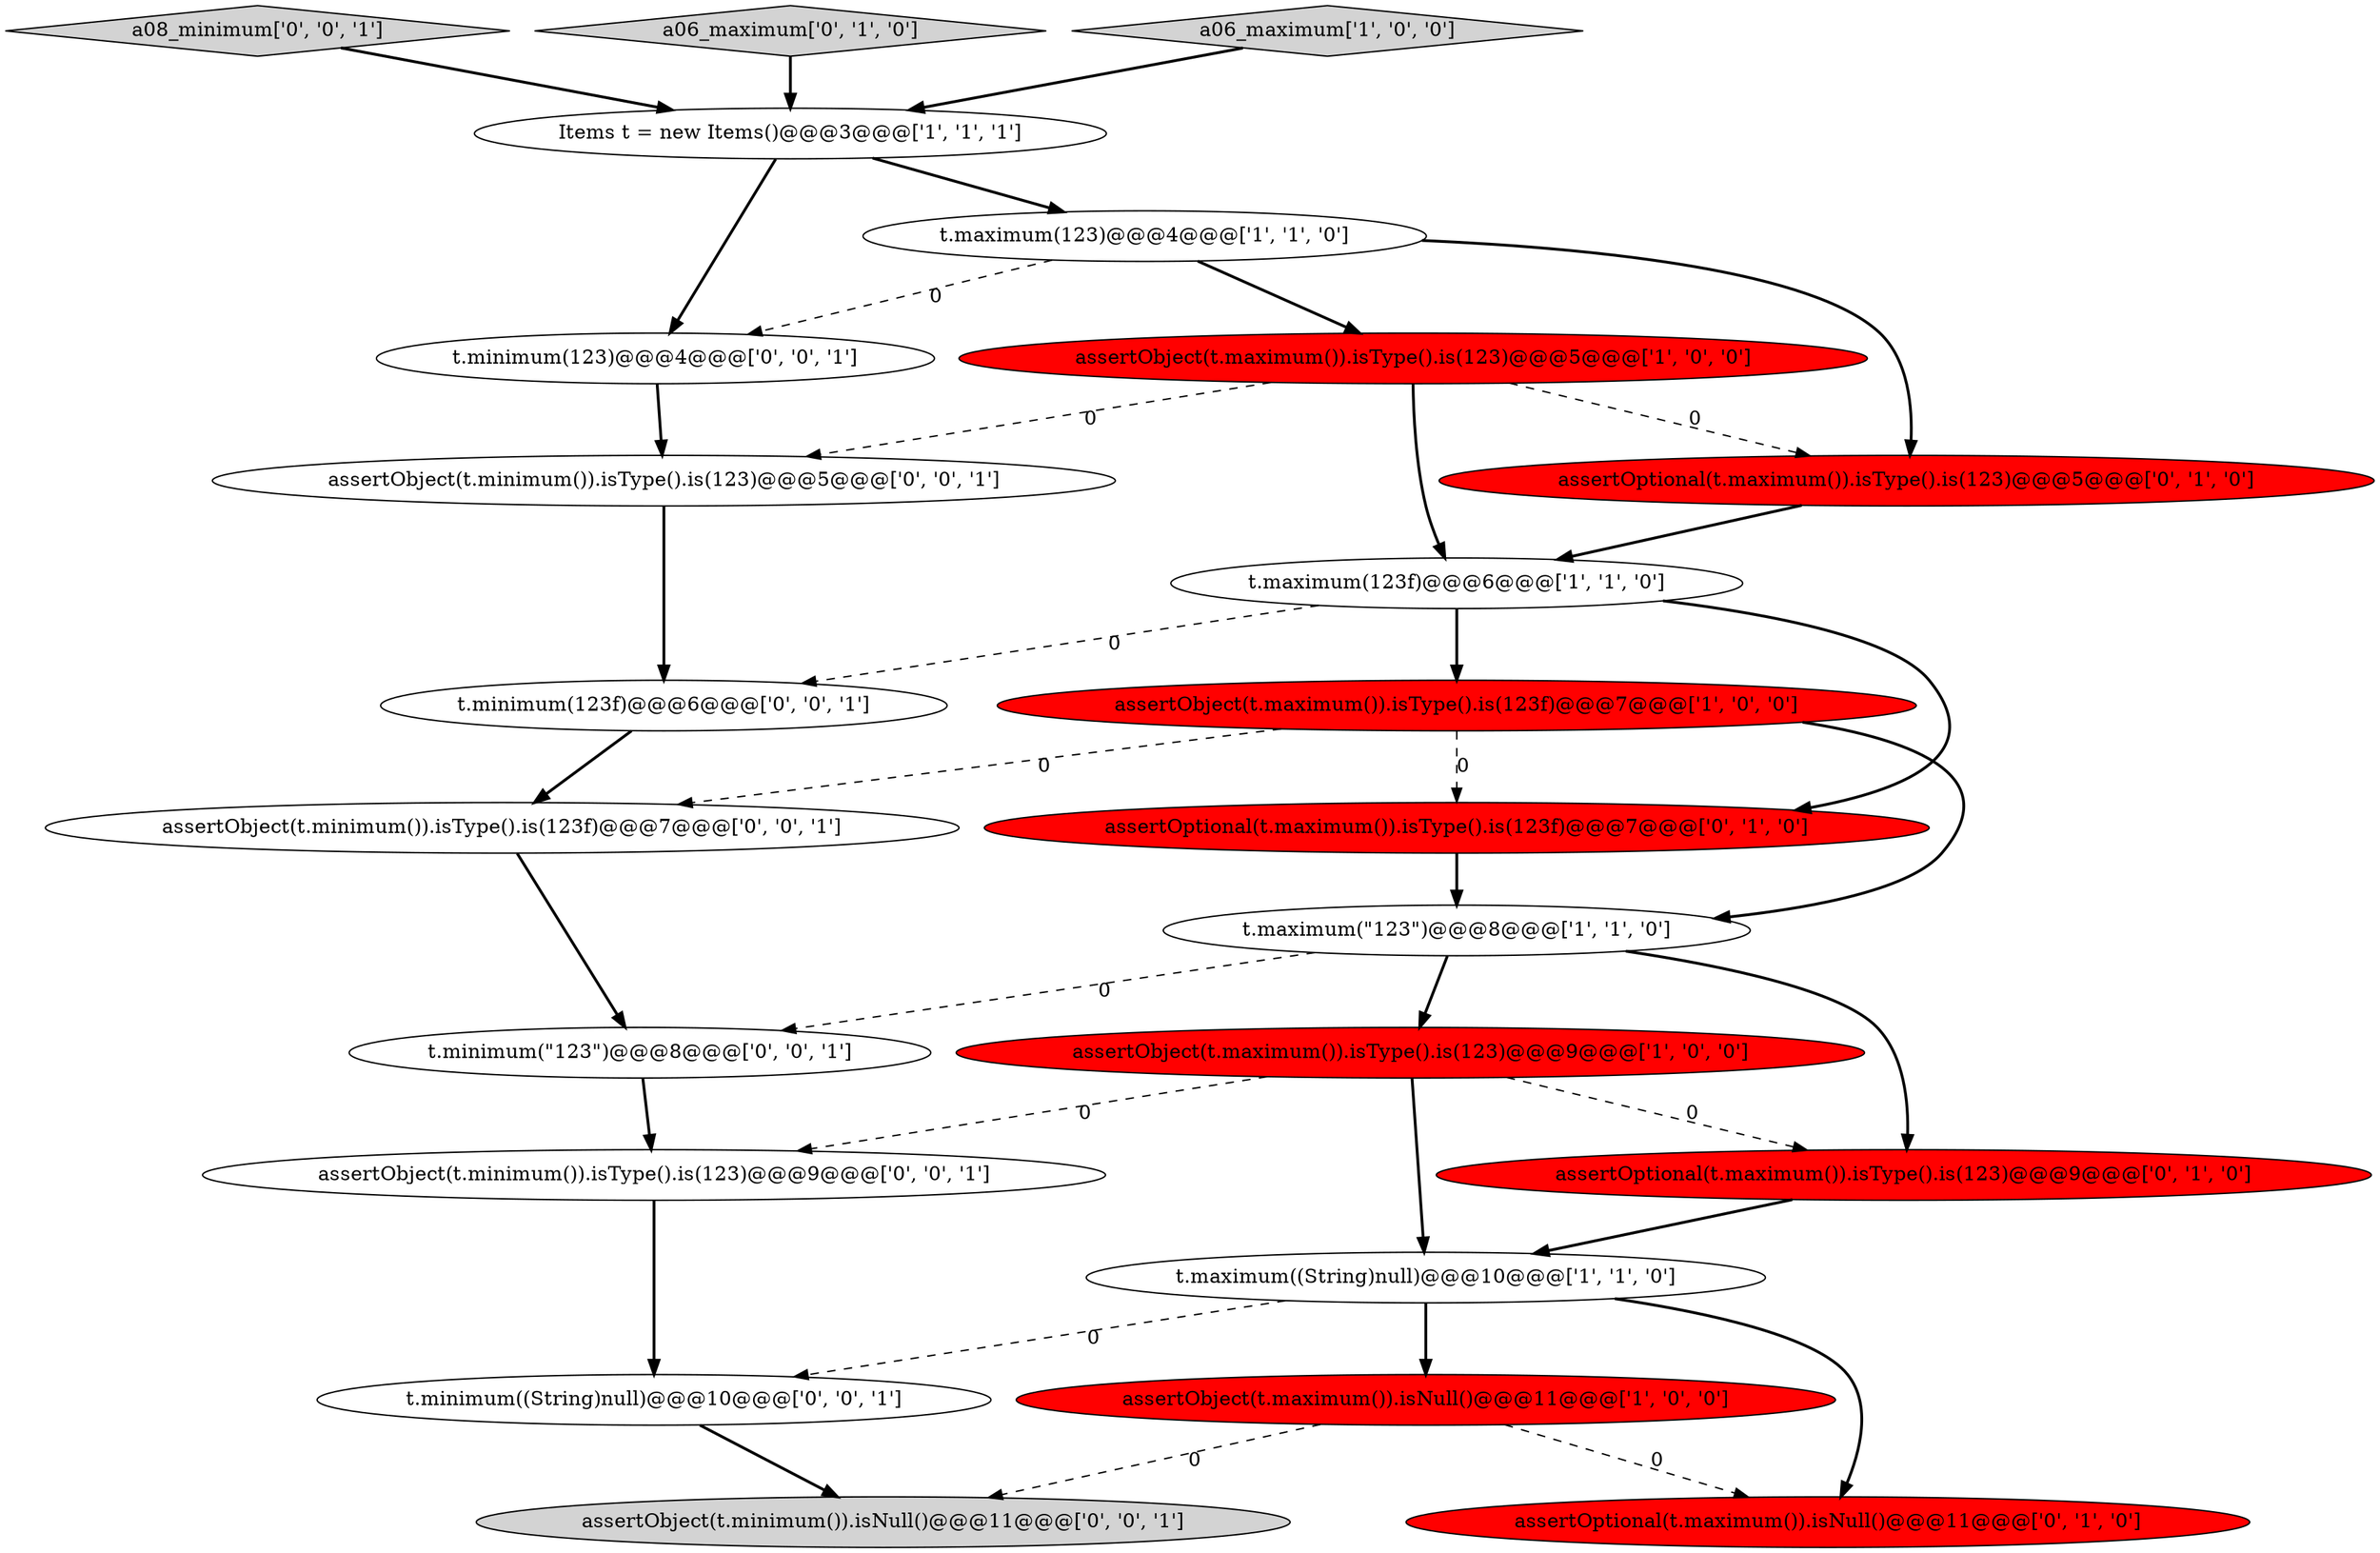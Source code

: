 digraph {
2 [style = filled, label = "t.maximum(\"123\")@@@8@@@['1', '1', '0']", fillcolor = white, shape = ellipse image = "AAA0AAABBB1BBB"];
12 [style = filled, label = "assertOptional(t.maximum()).isType().is(123f)@@@7@@@['0', '1', '0']", fillcolor = red, shape = ellipse image = "AAA1AAABBB2BBB"];
18 [style = filled, label = "a08_minimum['0', '0', '1']", fillcolor = lightgray, shape = diamond image = "AAA0AAABBB3BBB"];
22 [style = filled, label = "t.minimum(123f)@@@6@@@['0', '0', '1']", fillcolor = white, shape = ellipse image = "AAA0AAABBB3BBB"];
4 [style = filled, label = "assertObject(t.maximum()).isType().is(123)@@@5@@@['1', '0', '0']", fillcolor = red, shape = ellipse image = "AAA1AAABBB1BBB"];
20 [style = filled, label = "t.minimum(\"123\")@@@8@@@['0', '0', '1']", fillcolor = white, shape = ellipse image = "AAA0AAABBB3BBB"];
8 [style = filled, label = "t.maximum(123f)@@@6@@@['1', '1', '0']", fillcolor = white, shape = ellipse image = "AAA0AAABBB1BBB"];
15 [style = filled, label = "assertObject(t.minimum()).isNull()@@@11@@@['0', '0', '1']", fillcolor = lightgray, shape = ellipse image = "AAA0AAABBB3BBB"];
17 [style = filled, label = "assertObject(t.minimum()).isType().is(123f)@@@7@@@['0', '0', '1']", fillcolor = white, shape = ellipse image = "AAA0AAABBB3BBB"];
14 [style = filled, label = "assertOptional(t.maximum()).isNull()@@@11@@@['0', '1', '0']", fillcolor = red, shape = ellipse image = "AAA1AAABBB2BBB"];
10 [style = filled, label = "assertOptional(t.maximum()).isType().is(123)@@@5@@@['0', '1', '0']", fillcolor = red, shape = ellipse image = "AAA1AAABBB2BBB"];
3 [style = filled, label = "Items t = new Items()@@@3@@@['1', '1', '1']", fillcolor = white, shape = ellipse image = "AAA0AAABBB1BBB"];
13 [style = filled, label = "a06_maximum['0', '1', '0']", fillcolor = lightgray, shape = diamond image = "AAA0AAABBB2BBB"];
0 [style = filled, label = "assertObject(t.maximum()).isType().is(123f)@@@7@@@['1', '0', '0']", fillcolor = red, shape = ellipse image = "AAA1AAABBB1BBB"];
9 [style = filled, label = "assertObject(t.maximum()).isType().is(123)@@@9@@@['1', '0', '0']", fillcolor = red, shape = ellipse image = "AAA1AAABBB1BBB"];
5 [style = filled, label = "assertObject(t.maximum()).isNull()@@@11@@@['1', '0', '0']", fillcolor = red, shape = ellipse image = "AAA1AAABBB1BBB"];
23 [style = filled, label = "assertObject(t.minimum()).isType().is(123)@@@9@@@['0', '0', '1']", fillcolor = white, shape = ellipse image = "AAA0AAABBB3BBB"];
16 [style = filled, label = "assertObject(t.minimum()).isType().is(123)@@@5@@@['0', '0', '1']", fillcolor = white, shape = ellipse image = "AAA0AAABBB3BBB"];
1 [style = filled, label = "a06_maximum['1', '0', '0']", fillcolor = lightgray, shape = diamond image = "AAA0AAABBB1BBB"];
19 [style = filled, label = "t.minimum((String)null)@@@10@@@['0', '0', '1']", fillcolor = white, shape = ellipse image = "AAA0AAABBB3BBB"];
11 [style = filled, label = "assertOptional(t.maximum()).isType().is(123)@@@9@@@['0', '1', '0']", fillcolor = red, shape = ellipse image = "AAA1AAABBB2BBB"];
7 [style = filled, label = "t.maximum((String)null)@@@10@@@['1', '1', '0']", fillcolor = white, shape = ellipse image = "AAA0AAABBB1BBB"];
21 [style = filled, label = "t.minimum(123)@@@4@@@['0', '0', '1']", fillcolor = white, shape = ellipse image = "AAA0AAABBB3BBB"];
6 [style = filled, label = "t.maximum(123)@@@4@@@['1', '1', '0']", fillcolor = white, shape = ellipse image = "AAA0AAABBB1BBB"];
6->21 [style = dashed, label="0"];
18->3 [style = bold, label=""];
5->14 [style = dashed, label="0"];
2->20 [style = dashed, label="0"];
4->16 [style = dashed, label="0"];
0->2 [style = bold, label=""];
1->3 [style = bold, label=""];
3->6 [style = bold, label=""];
2->9 [style = bold, label=""];
0->12 [style = dashed, label="0"];
9->7 [style = bold, label=""];
16->22 [style = bold, label=""];
0->17 [style = dashed, label="0"];
9->23 [style = dashed, label="0"];
7->14 [style = bold, label=""];
8->0 [style = bold, label=""];
8->22 [style = dashed, label="0"];
6->4 [style = bold, label=""];
12->2 [style = bold, label=""];
7->5 [style = bold, label=""];
20->23 [style = bold, label=""];
10->8 [style = bold, label=""];
13->3 [style = bold, label=""];
7->19 [style = dashed, label="0"];
6->10 [style = bold, label=""];
23->19 [style = bold, label=""];
21->16 [style = bold, label=""];
22->17 [style = bold, label=""];
9->11 [style = dashed, label="0"];
4->8 [style = bold, label=""];
3->21 [style = bold, label=""];
19->15 [style = bold, label=""];
4->10 [style = dashed, label="0"];
5->15 [style = dashed, label="0"];
2->11 [style = bold, label=""];
8->12 [style = bold, label=""];
11->7 [style = bold, label=""];
17->20 [style = bold, label=""];
}

